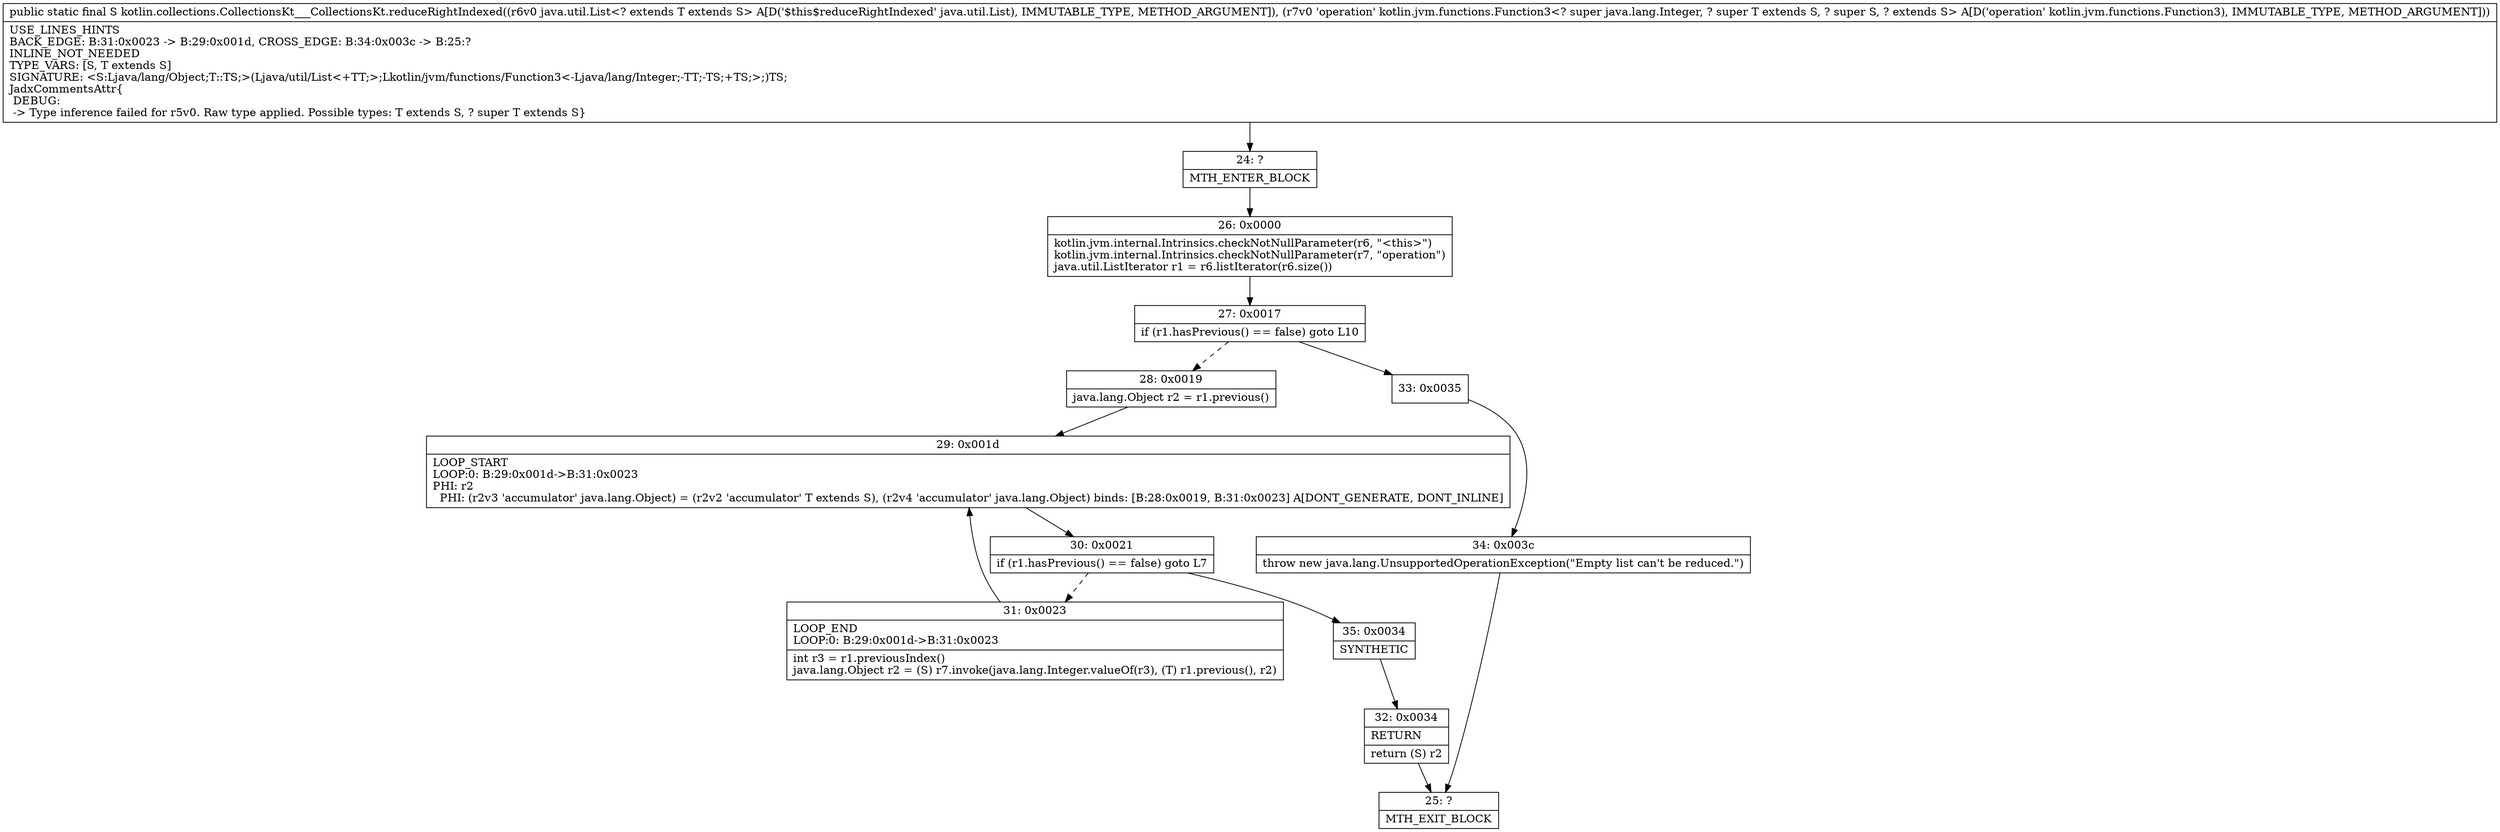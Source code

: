digraph "CFG forkotlin.collections.CollectionsKt___CollectionsKt.reduceRightIndexed(Ljava\/util\/List;Lkotlin\/jvm\/functions\/Function3;)Ljava\/lang\/Object;" {
Node_24 [shape=record,label="{24\:\ ?|MTH_ENTER_BLOCK\l}"];
Node_26 [shape=record,label="{26\:\ 0x0000|kotlin.jvm.internal.Intrinsics.checkNotNullParameter(r6, \"\<this\>\")\lkotlin.jvm.internal.Intrinsics.checkNotNullParameter(r7, \"operation\")\ljava.util.ListIterator r1 = r6.listIterator(r6.size())\l}"];
Node_27 [shape=record,label="{27\:\ 0x0017|if (r1.hasPrevious() == false) goto L10\l}"];
Node_28 [shape=record,label="{28\:\ 0x0019|java.lang.Object r2 = r1.previous()\l}"];
Node_29 [shape=record,label="{29\:\ 0x001d|LOOP_START\lLOOP:0: B:29:0x001d\-\>B:31:0x0023\lPHI: r2 \l  PHI: (r2v3 'accumulator' java.lang.Object) = (r2v2 'accumulator' T extends S), (r2v4 'accumulator' java.lang.Object) binds: [B:28:0x0019, B:31:0x0023] A[DONT_GENERATE, DONT_INLINE]\l}"];
Node_30 [shape=record,label="{30\:\ 0x0021|if (r1.hasPrevious() == false) goto L7\l}"];
Node_31 [shape=record,label="{31\:\ 0x0023|LOOP_END\lLOOP:0: B:29:0x001d\-\>B:31:0x0023\l|int r3 = r1.previousIndex()\ljava.lang.Object r2 = (S) r7.invoke(java.lang.Integer.valueOf(r3), (T) r1.previous(), r2)\l}"];
Node_35 [shape=record,label="{35\:\ 0x0034|SYNTHETIC\l}"];
Node_32 [shape=record,label="{32\:\ 0x0034|RETURN\l|return (S) r2\l}"];
Node_25 [shape=record,label="{25\:\ ?|MTH_EXIT_BLOCK\l}"];
Node_33 [shape=record,label="{33\:\ 0x0035}"];
Node_34 [shape=record,label="{34\:\ 0x003c|throw new java.lang.UnsupportedOperationException(\"Empty list can't be reduced.\")\l}"];
MethodNode[shape=record,label="{public static final S kotlin.collections.CollectionsKt___CollectionsKt.reduceRightIndexed((r6v0 java.util.List\<? extends T extends S\> A[D('$this$reduceRightIndexed' java.util.List), IMMUTABLE_TYPE, METHOD_ARGUMENT]), (r7v0 'operation' kotlin.jvm.functions.Function3\<? super java.lang.Integer, ? super T extends S, ? super S, ? extends S\> A[D('operation' kotlin.jvm.functions.Function3), IMMUTABLE_TYPE, METHOD_ARGUMENT]))  | USE_LINES_HINTS\lBACK_EDGE: B:31:0x0023 \-\> B:29:0x001d, CROSS_EDGE: B:34:0x003c \-\> B:25:?\lINLINE_NOT_NEEDED\lTYPE_VARS: [S, T extends S]\lSIGNATURE: \<S:Ljava\/lang\/Object;T::TS;\>(Ljava\/util\/List\<+TT;\>;Lkotlin\/jvm\/functions\/Function3\<\-Ljava\/lang\/Integer;\-TT;\-TS;+TS;\>;)TS;\lJadxCommentsAttr\{\l DEBUG: \l \-\> Type inference failed for r5v0. Raw type applied. Possible types: T extends S, ? super T extends S\}\l}"];
MethodNode -> Node_24;Node_24 -> Node_26;
Node_26 -> Node_27;
Node_27 -> Node_28[style=dashed];
Node_27 -> Node_33;
Node_28 -> Node_29;
Node_29 -> Node_30;
Node_30 -> Node_31[style=dashed];
Node_30 -> Node_35;
Node_31 -> Node_29;
Node_35 -> Node_32;
Node_32 -> Node_25;
Node_33 -> Node_34;
Node_34 -> Node_25;
}

